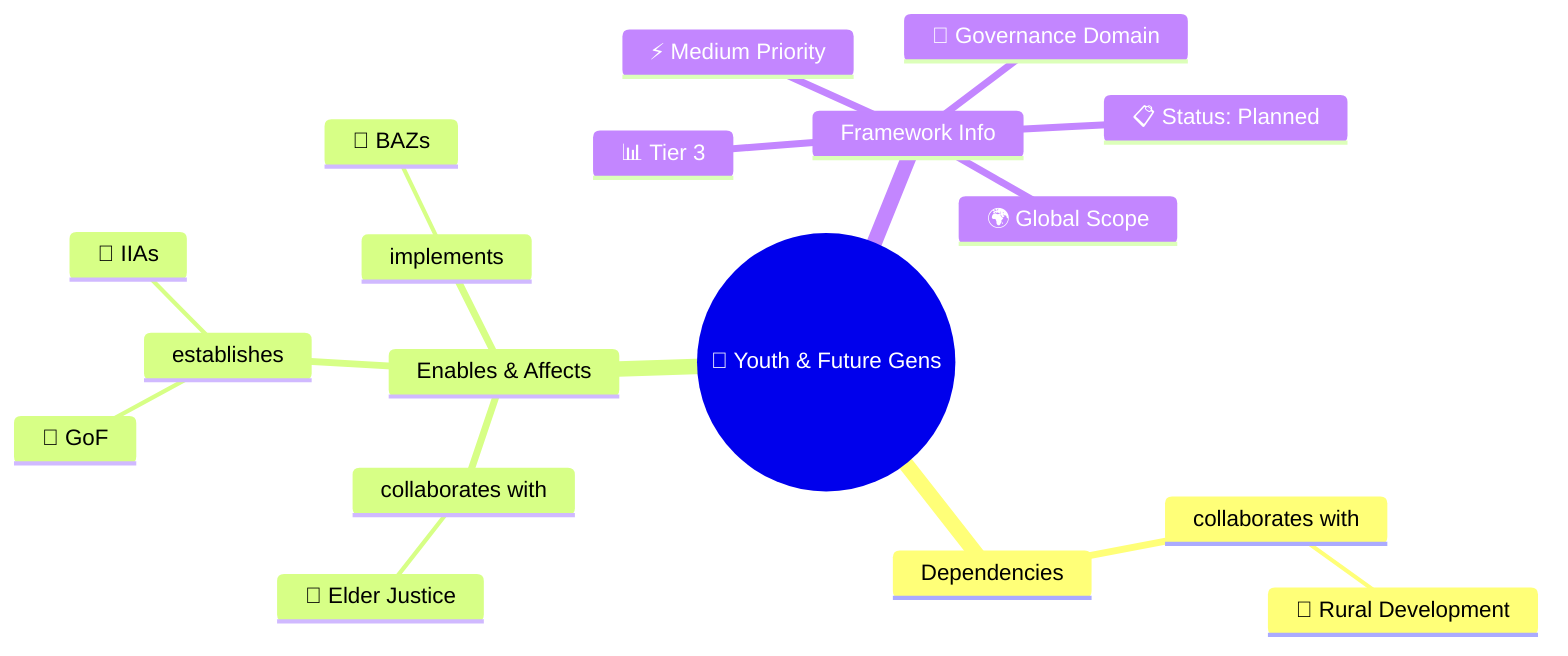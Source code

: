 mindmap
  root(("👶 Youth & Future Gens"))
    Dependencies
      collaborates with
        🚜 Rural Development
    Enables & Affects
      collaborates with
        🌳 Elder Justice
      establishes
        🔄 IIAs
        🏢 GoF
      implements
        🏢 BAZs
    Framework Info
      📊 Tier 3
      🎯 Governance Domain
      🌍 Global Scope
      ⚡ Medium Priority
      📋 Status: Planned